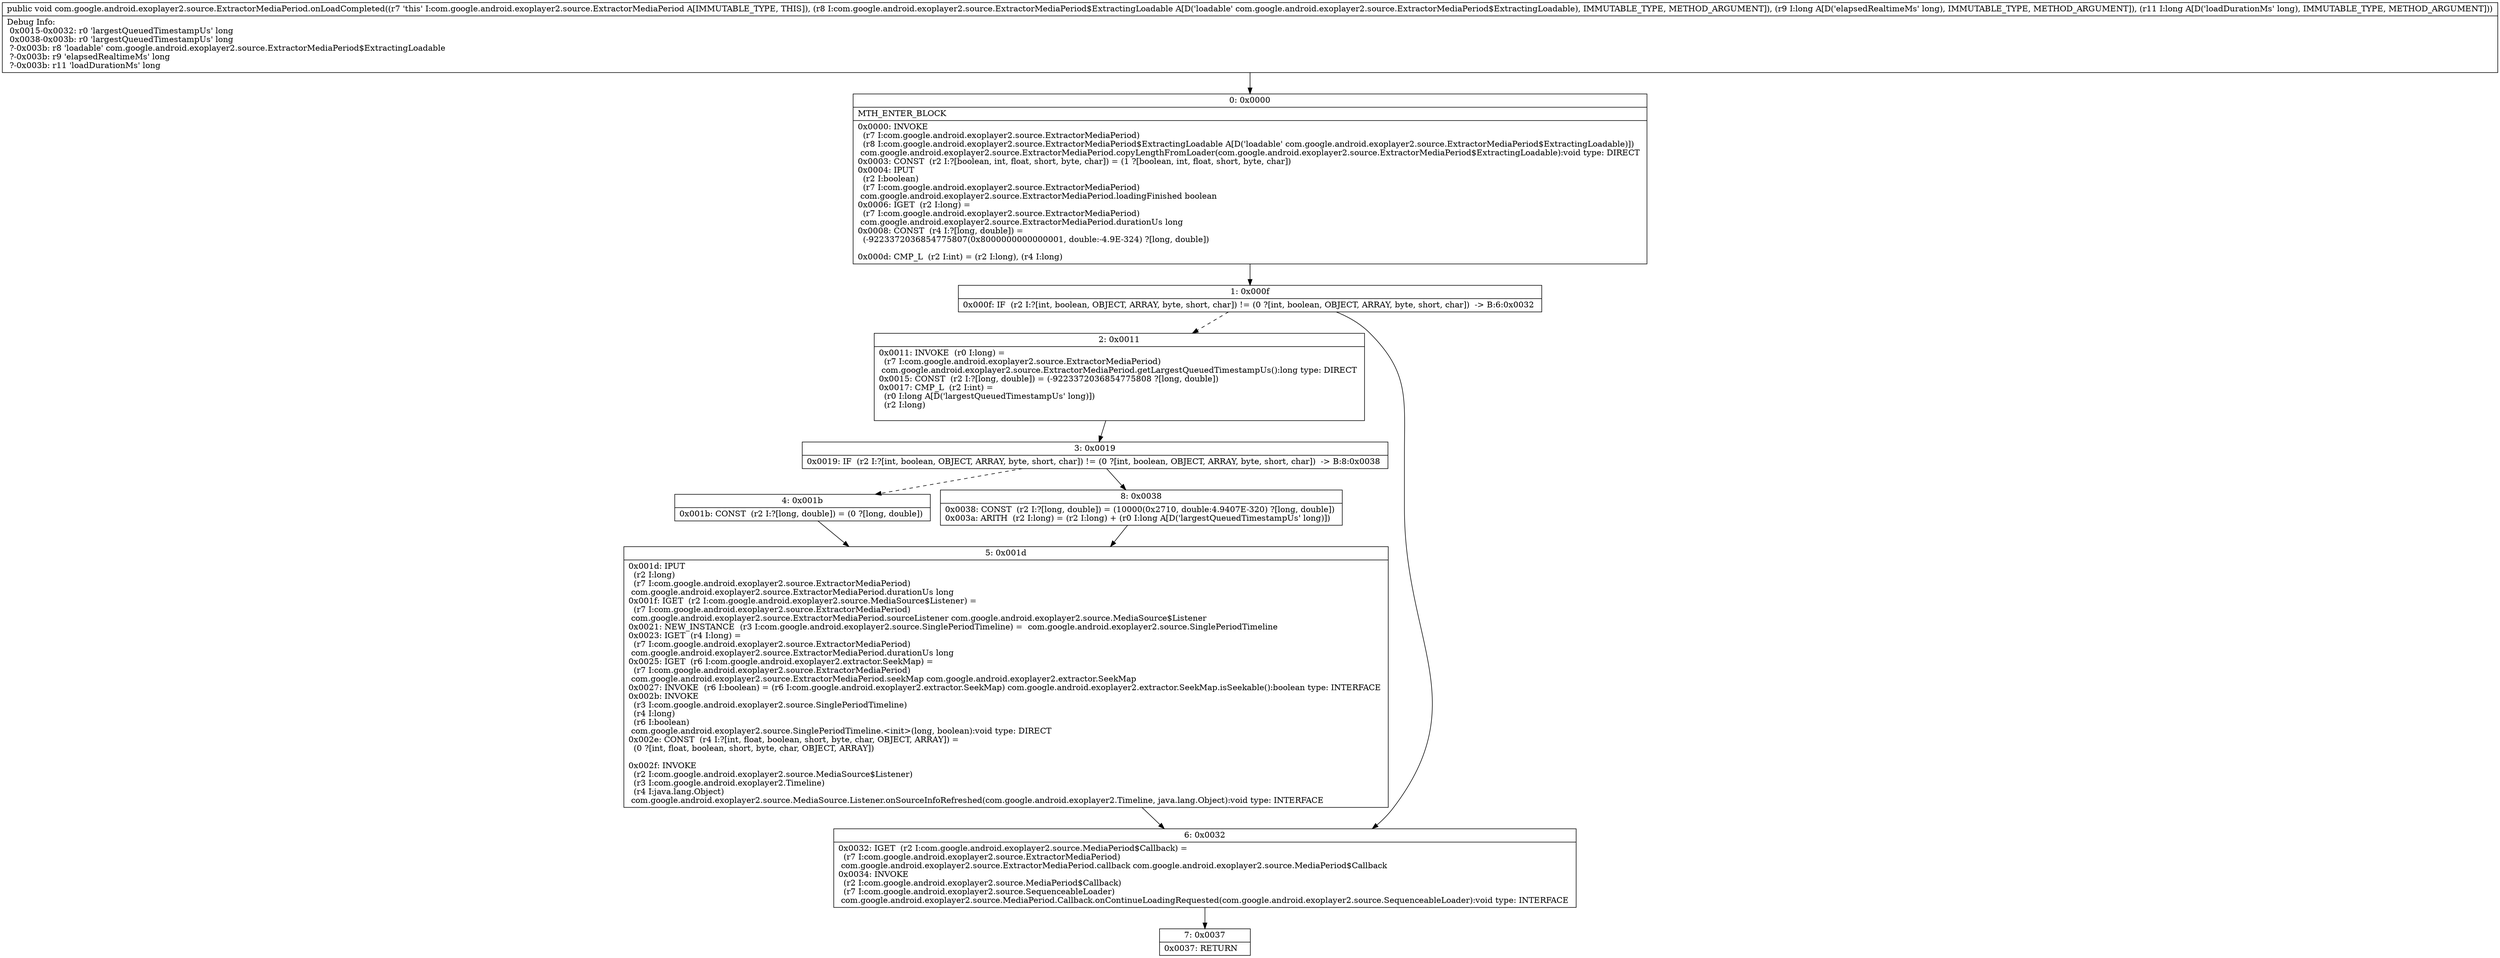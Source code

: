 digraph "CFG forcom.google.android.exoplayer2.source.ExtractorMediaPeriod.onLoadCompleted(Lcom\/google\/android\/exoplayer2\/source\/ExtractorMediaPeriod$ExtractingLoadable;JJ)V" {
Node_0 [shape=record,label="{0\:\ 0x0000|MTH_ENTER_BLOCK\l|0x0000: INVOKE  \l  (r7 I:com.google.android.exoplayer2.source.ExtractorMediaPeriod)\l  (r8 I:com.google.android.exoplayer2.source.ExtractorMediaPeriod$ExtractingLoadable A[D('loadable' com.google.android.exoplayer2.source.ExtractorMediaPeriod$ExtractingLoadable)])\l com.google.android.exoplayer2.source.ExtractorMediaPeriod.copyLengthFromLoader(com.google.android.exoplayer2.source.ExtractorMediaPeriod$ExtractingLoadable):void type: DIRECT \l0x0003: CONST  (r2 I:?[boolean, int, float, short, byte, char]) = (1 ?[boolean, int, float, short, byte, char]) \l0x0004: IPUT  \l  (r2 I:boolean)\l  (r7 I:com.google.android.exoplayer2.source.ExtractorMediaPeriod)\l com.google.android.exoplayer2.source.ExtractorMediaPeriod.loadingFinished boolean \l0x0006: IGET  (r2 I:long) = \l  (r7 I:com.google.android.exoplayer2.source.ExtractorMediaPeriod)\l com.google.android.exoplayer2.source.ExtractorMediaPeriod.durationUs long \l0x0008: CONST  (r4 I:?[long, double]) = \l  (\-9223372036854775807(0x8000000000000001, double:\-4.9E\-324) ?[long, double])\l \l0x000d: CMP_L  (r2 I:int) = (r2 I:long), (r4 I:long) \l}"];
Node_1 [shape=record,label="{1\:\ 0x000f|0x000f: IF  (r2 I:?[int, boolean, OBJECT, ARRAY, byte, short, char]) != (0 ?[int, boolean, OBJECT, ARRAY, byte, short, char])  \-\> B:6:0x0032 \l}"];
Node_2 [shape=record,label="{2\:\ 0x0011|0x0011: INVOKE  (r0 I:long) = \l  (r7 I:com.google.android.exoplayer2.source.ExtractorMediaPeriod)\l com.google.android.exoplayer2.source.ExtractorMediaPeriod.getLargestQueuedTimestampUs():long type: DIRECT \l0x0015: CONST  (r2 I:?[long, double]) = (\-9223372036854775808 ?[long, double]) \l0x0017: CMP_L  (r2 I:int) = \l  (r0 I:long A[D('largestQueuedTimestampUs' long)])\l  (r2 I:long)\l \l}"];
Node_3 [shape=record,label="{3\:\ 0x0019|0x0019: IF  (r2 I:?[int, boolean, OBJECT, ARRAY, byte, short, char]) != (0 ?[int, boolean, OBJECT, ARRAY, byte, short, char])  \-\> B:8:0x0038 \l}"];
Node_4 [shape=record,label="{4\:\ 0x001b|0x001b: CONST  (r2 I:?[long, double]) = (0 ?[long, double]) \l}"];
Node_5 [shape=record,label="{5\:\ 0x001d|0x001d: IPUT  \l  (r2 I:long)\l  (r7 I:com.google.android.exoplayer2.source.ExtractorMediaPeriod)\l com.google.android.exoplayer2.source.ExtractorMediaPeriod.durationUs long \l0x001f: IGET  (r2 I:com.google.android.exoplayer2.source.MediaSource$Listener) = \l  (r7 I:com.google.android.exoplayer2.source.ExtractorMediaPeriod)\l com.google.android.exoplayer2.source.ExtractorMediaPeriod.sourceListener com.google.android.exoplayer2.source.MediaSource$Listener \l0x0021: NEW_INSTANCE  (r3 I:com.google.android.exoplayer2.source.SinglePeriodTimeline) =  com.google.android.exoplayer2.source.SinglePeriodTimeline \l0x0023: IGET  (r4 I:long) = \l  (r7 I:com.google.android.exoplayer2.source.ExtractorMediaPeriod)\l com.google.android.exoplayer2.source.ExtractorMediaPeriod.durationUs long \l0x0025: IGET  (r6 I:com.google.android.exoplayer2.extractor.SeekMap) = \l  (r7 I:com.google.android.exoplayer2.source.ExtractorMediaPeriod)\l com.google.android.exoplayer2.source.ExtractorMediaPeriod.seekMap com.google.android.exoplayer2.extractor.SeekMap \l0x0027: INVOKE  (r6 I:boolean) = (r6 I:com.google.android.exoplayer2.extractor.SeekMap) com.google.android.exoplayer2.extractor.SeekMap.isSeekable():boolean type: INTERFACE \l0x002b: INVOKE  \l  (r3 I:com.google.android.exoplayer2.source.SinglePeriodTimeline)\l  (r4 I:long)\l  (r6 I:boolean)\l com.google.android.exoplayer2.source.SinglePeriodTimeline.\<init\>(long, boolean):void type: DIRECT \l0x002e: CONST  (r4 I:?[int, float, boolean, short, byte, char, OBJECT, ARRAY]) = \l  (0 ?[int, float, boolean, short, byte, char, OBJECT, ARRAY])\l \l0x002f: INVOKE  \l  (r2 I:com.google.android.exoplayer2.source.MediaSource$Listener)\l  (r3 I:com.google.android.exoplayer2.Timeline)\l  (r4 I:java.lang.Object)\l com.google.android.exoplayer2.source.MediaSource.Listener.onSourceInfoRefreshed(com.google.android.exoplayer2.Timeline, java.lang.Object):void type: INTERFACE \l}"];
Node_6 [shape=record,label="{6\:\ 0x0032|0x0032: IGET  (r2 I:com.google.android.exoplayer2.source.MediaPeriod$Callback) = \l  (r7 I:com.google.android.exoplayer2.source.ExtractorMediaPeriod)\l com.google.android.exoplayer2.source.ExtractorMediaPeriod.callback com.google.android.exoplayer2.source.MediaPeriod$Callback \l0x0034: INVOKE  \l  (r2 I:com.google.android.exoplayer2.source.MediaPeriod$Callback)\l  (r7 I:com.google.android.exoplayer2.source.SequenceableLoader)\l com.google.android.exoplayer2.source.MediaPeriod.Callback.onContinueLoadingRequested(com.google.android.exoplayer2.source.SequenceableLoader):void type: INTERFACE \l}"];
Node_7 [shape=record,label="{7\:\ 0x0037|0x0037: RETURN   \l}"];
Node_8 [shape=record,label="{8\:\ 0x0038|0x0038: CONST  (r2 I:?[long, double]) = (10000(0x2710, double:4.9407E\-320) ?[long, double]) \l0x003a: ARITH  (r2 I:long) = (r2 I:long) + (r0 I:long A[D('largestQueuedTimestampUs' long)]) \l}"];
MethodNode[shape=record,label="{public void com.google.android.exoplayer2.source.ExtractorMediaPeriod.onLoadCompleted((r7 'this' I:com.google.android.exoplayer2.source.ExtractorMediaPeriod A[IMMUTABLE_TYPE, THIS]), (r8 I:com.google.android.exoplayer2.source.ExtractorMediaPeriod$ExtractingLoadable A[D('loadable' com.google.android.exoplayer2.source.ExtractorMediaPeriod$ExtractingLoadable), IMMUTABLE_TYPE, METHOD_ARGUMENT]), (r9 I:long A[D('elapsedRealtimeMs' long), IMMUTABLE_TYPE, METHOD_ARGUMENT]), (r11 I:long A[D('loadDurationMs' long), IMMUTABLE_TYPE, METHOD_ARGUMENT]))  | Debug Info:\l  0x0015\-0x0032: r0 'largestQueuedTimestampUs' long\l  0x0038\-0x003b: r0 'largestQueuedTimestampUs' long\l  ?\-0x003b: r8 'loadable' com.google.android.exoplayer2.source.ExtractorMediaPeriod$ExtractingLoadable\l  ?\-0x003b: r9 'elapsedRealtimeMs' long\l  ?\-0x003b: r11 'loadDurationMs' long\l}"];
MethodNode -> Node_0;
Node_0 -> Node_1;
Node_1 -> Node_2[style=dashed];
Node_1 -> Node_6;
Node_2 -> Node_3;
Node_3 -> Node_4[style=dashed];
Node_3 -> Node_8;
Node_4 -> Node_5;
Node_5 -> Node_6;
Node_6 -> Node_7;
Node_8 -> Node_5;
}


